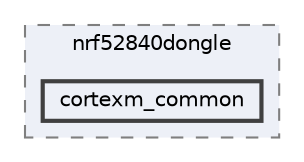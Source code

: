 digraph "/home/mj/Desktop/IoT-Chat-Digitalization/Dongle/gnrc_border_router/bin/nrf52840dongle/cortexm_common"
{
 // LATEX_PDF_SIZE
  bgcolor="transparent";
  edge [fontname=Helvetica,fontsize=10,labelfontname=Helvetica,labelfontsize=10];
  node [fontname=Helvetica,fontsize=10,shape=box,height=0.2,width=0.4];
  compound=true
  subgraph clusterdir_9941f7556d96a0e17fefe82cd217bc3a {
    graph [ bgcolor="#edf0f7", pencolor="grey50", label="nrf52840dongle", fontname=Helvetica,fontsize=10 style="filled,dashed", URL="dir_9941f7556d96a0e17fefe82cd217bc3a.html",tooltip=""]
  dir_634dbaa440ad9952eab4f2efcbb0e4f9 [label="cortexm_common", fillcolor="#edf0f7", color="grey25", style="filled,bold", URL="dir_634dbaa440ad9952eab4f2efcbb0e4f9.html",tooltip=""];
  }
}
